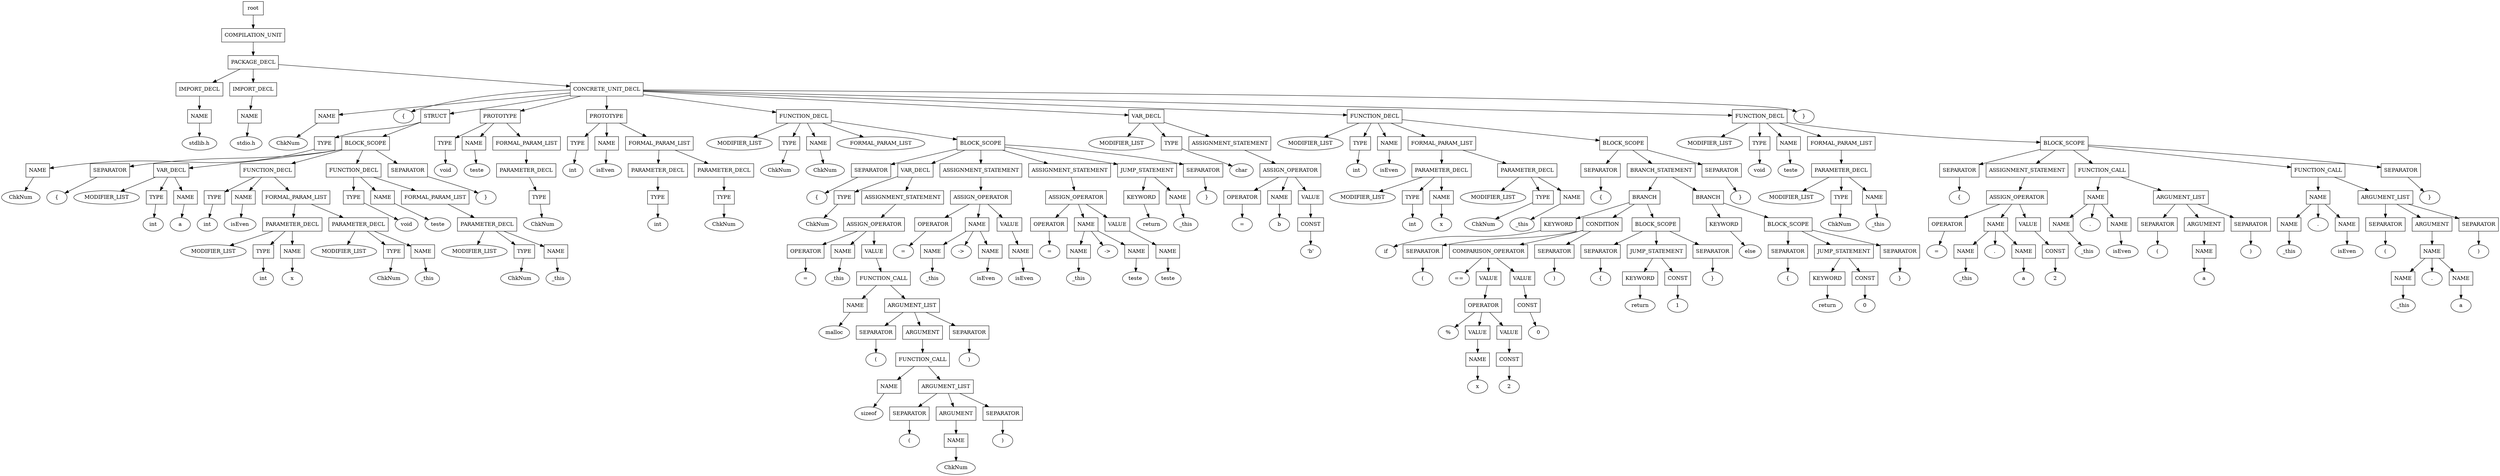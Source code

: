 digraph G {
	splines="TRUE";
	n_0 [label="root", shape="rectangle"]
	n_0 -> n_1
	n_1 [label="COMPILATION_UNIT", shape="rectangle"]
	n_1 -> n_2
	n_2 [label="PACKAGE_DECL", shape="rectangle"]
	n_2 -> n_3
	n_3 [label="IMPORT_DECL", shape="rectangle"]
	n_3 -> n_6
	n_6 [label="NAME", shape="rectangle"]
	n_6 -> n_18
	n_18 [label="stdlib.h", shape="ellipse"]
	n_2 -> n_4
	n_4 [label="IMPORT_DECL", shape="rectangle"]
	n_4 -> n_7
	n_7 [label="NAME", shape="rectangle"]
	n_7 -> n_19
	n_19 [label="stdio.h", shape="ellipse"]
	n_2 -> n_5
	n_5 [label="CONCRETE_UNIT_DECL", shape="rectangle"]
	n_5 -> n_8
	n_8 [label="NAME", shape="rectangle"]
	n_8 -> n_20
	n_20 [label="ChkNum", shape="ellipse"]
	n_5 -> n_9
	n_9 [label="{", shape="ellipse"]
	n_5 -> n_10
	n_10 [label="STRUCT", shape="rectangle"]
	n_10 -> n_21
	n_21 [label="TYPE", shape="rectangle"]
	n_21 -> n_47
	n_47 [label="NAME", shape="rectangle"]
	n_47 -> n_85
	n_85 [label="ChkNum", shape="ellipse"]
	n_10 -> n_22
	n_22 [label="BLOCK_SCOPE", shape="rectangle"]
	n_22 -> n_48
	n_48 [label="SEPARATOR", shape="rectangle"]
	n_48 -> n_86
	n_86 [label="{", shape="ellipse"]
	n_22 -> n_49
	n_49 [label="VAR_DECL", shape="rectangle"]
	n_49 -> n_87
	n_87 [label="MODIFIER_LIST", shape="ellipse"]
	n_49 -> n_88
	n_88 [label="TYPE", shape="rectangle"]
	n_88 -> n_131
	n_131 [label="int", shape="ellipse"]
	n_49 -> n_89
	n_89 [label="NAME", shape="rectangle"]
	n_89 -> n_132
	n_132 [label="a", shape="ellipse"]
	n_22 -> n_50
	n_50 [label="FUNCTION_DECL", shape="rectangle"]
	n_50 -> n_90
	n_90 [label="TYPE", shape="rectangle"]
	n_90 -> n_133
	n_133 [label="int", shape="ellipse"]
	n_50 -> n_91
	n_91 [label="NAME", shape="rectangle"]
	n_91 -> n_134
	n_134 [label="isEven", shape="ellipse"]
	n_50 -> n_92
	n_92 [label="FORMAL_PARAM_LIST", shape="rectangle"]
	n_92 -> n_135
	n_135 [label="PARAMETER_DECL", shape="rectangle"]
	n_135 -> n_182
	n_182 [label="MODIFIER_LIST", shape="ellipse"]
	n_135 -> n_183
	n_183 [label="TYPE", shape="rectangle"]
	n_183 -> n_231
	n_231 [label="int", shape="ellipse"]
	n_135 -> n_184
	n_184 [label="NAME", shape="rectangle"]
	n_184 -> n_232
	n_232 [label="x", shape="ellipse"]
	n_92 -> n_136
	n_136 [label="PARAMETER_DECL", shape="rectangle"]
	n_136 -> n_185
	n_185 [label="MODIFIER_LIST", shape="ellipse"]
	n_136 -> n_186
	n_186 [label="TYPE", shape="rectangle"]
	n_186 -> n_233
	n_233 [label="ChkNum", shape="ellipse"]
	n_136 -> n_187
	n_187 [label="NAME", shape="rectangle"]
	n_187 -> n_234
	n_234 [label="_this", shape="ellipse"]
	n_22 -> n_51
	n_51 [label="FUNCTION_DECL", shape="rectangle"]
	n_51 -> n_93
	n_93 [label="TYPE", shape="rectangle"]
	n_93 -> n_137
	n_137 [label="void", shape="ellipse"]
	n_51 -> n_94
	n_94 [label="NAME", shape="rectangle"]
	n_94 -> n_138
	n_138 [label="teste", shape="ellipse"]
	n_51 -> n_95
	n_95 [label="FORMAL_PARAM_LIST", shape="rectangle"]
	n_95 -> n_139
	n_139 [label="PARAMETER_DECL", shape="rectangle"]
	n_139 -> n_188
	n_188 [label="MODIFIER_LIST", shape="ellipse"]
	n_139 -> n_189
	n_189 [label="TYPE", shape="rectangle"]
	n_189 -> n_235
	n_235 [label="ChkNum", shape="ellipse"]
	n_139 -> n_190
	n_190 [label="NAME", shape="rectangle"]
	n_190 -> n_236
	n_236 [label="_this", shape="ellipse"]
	n_22 -> n_52
	n_52 [label="SEPARATOR", shape="rectangle"]
	n_52 -> n_96
	n_96 [label="}", shape="ellipse"]
	n_5 -> n_11
	n_11 [label="PROTOTYPE", shape="rectangle"]
	n_11 -> n_23
	n_23 [label="TYPE", shape="rectangle"]
	n_23 -> n_53
	n_53 [label="void", shape="ellipse"]
	n_11 -> n_24
	n_24 [label="NAME", shape="rectangle"]
	n_24 -> n_54
	n_54 [label="teste", shape="ellipse"]
	n_11 -> n_25
	n_25 [label="FORMAL_PARAM_LIST", shape="rectangle"]
	n_25 -> n_55
	n_55 [label="PARAMETER_DECL", shape="rectangle"]
	n_55 -> n_97
	n_97 [label="TYPE", shape="rectangle"]
	n_97 -> n_140
	n_140 [label="ChkNum", shape="ellipse"]
	n_5 -> n_12
	n_12 [label="PROTOTYPE", shape="rectangle"]
	n_12 -> n_26
	n_26 [label="TYPE", shape="rectangle"]
	n_26 -> n_56
	n_56 [label="int", shape="ellipse"]
	n_12 -> n_27
	n_27 [label="NAME", shape="rectangle"]
	n_27 -> n_57
	n_57 [label="isEven", shape="ellipse"]
	n_12 -> n_28
	n_28 [label="FORMAL_PARAM_LIST", shape="rectangle"]
	n_28 -> n_58
	n_58 [label="PARAMETER_DECL", shape="rectangle"]
	n_58 -> n_98
	n_98 [label="TYPE", shape="rectangle"]
	n_98 -> n_141
	n_141 [label="int", shape="ellipse"]
	n_28 -> n_59
	n_59 [label="PARAMETER_DECL", shape="rectangle"]
	n_59 -> n_99
	n_99 [label="TYPE", shape="rectangle"]
	n_99 -> n_142
	n_142 [label="ChkNum", shape="ellipse"]
	n_5 -> n_13
	n_13 [label="FUNCTION_DECL", shape="rectangle"]
	n_13 -> n_29
	n_29 [label="MODIFIER_LIST", shape="ellipse"]
	n_13 -> n_30
	n_30 [label="TYPE", shape="rectangle"]
	n_30 -> n_60
	n_60 [label="ChkNum", shape="ellipse"]
	n_13 -> n_31
	n_31 [label="NAME", shape="rectangle"]
	n_31 -> n_61
	n_61 [label="ChkNum", shape="ellipse"]
	n_13 -> n_32
	n_32 [label="FORMAL_PARAM_LIST", shape="ellipse"]
	n_13 -> n_33
	n_33 [label="BLOCK_SCOPE", shape="rectangle"]
	n_33 -> n_62
	n_62 [label="SEPARATOR", shape="rectangle"]
	n_62 -> n_100
	n_100 [label="{", shape="ellipse"]
	n_33 -> n_63
	n_63 [label="VAR_DECL", shape="rectangle"]
	n_63 -> n_101
	n_101 [label="TYPE", shape="rectangle"]
	n_101 -> n_143
	n_143 [label="ChkNum", shape="ellipse"]
	n_63 -> n_102
	n_102 [label="ASSIGNMENT_STATEMENT", shape="rectangle"]
	n_102 -> n_144
	n_144 [label="ASSIGN_OPERATOR", shape="rectangle"]
	n_144 -> n_191
	n_191 [label="OPERATOR", shape="rectangle"]
	n_191 -> n_237
	n_237 [label="=", shape="ellipse"]
	n_144 -> n_192
	n_192 [label="NAME", shape="rectangle"]
	n_192 -> n_238
	n_238 [label="_this", shape="ellipse"]
	n_144 -> n_193
	n_193 [label="VALUE", shape="rectangle"]
	n_193 -> n_239
	n_239 [label="FUNCTION_CALL", shape="rectangle"]
	n_239 -> n_266
	n_266 [label="NAME", shape="rectangle"]
	n_266 -> n_276
	n_276 [label="malloc", shape="ellipse"]
	n_239 -> n_267
	n_267 [label="ARGUMENT_LIST", shape="rectangle"]
	n_267 -> n_277
	n_277 [label="SEPARATOR", shape="rectangle"]
	n_277 -> n_284
	n_284 [label="(", shape="ellipse"]
	n_267 -> n_278
	n_278 [label="ARGUMENT", shape="rectangle"]
	n_278 -> n_285
	n_285 [label="FUNCTION_CALL", shape="rectangle"]
	n_285 -> n_289
	n_289 [label="NAME", shape="rectangle"]
	n_289 -> n_293
	n_293 [label="sizeof", shape="ellipse"]
	n_285 -> n_290
	n_290 [label="ARGUMENT_LIST", shape="rectangle"]
	n_290 -> n_294
	n_294 [label="SEPARATOR", shape="rectangle"]
	n_294 -> n_297
	n_297 [label="(", shape="ellipse"]
	n_290 -> n_295
	n_295 [label="ARGUMENT", shape="rectangle"]
	n_295 -> n_298
	n_298 [label="NAME", shape="rectangle"]
	n_298 -> n_300
	n_300 [label="ChkNum", shape="ellipse"]
	n_290 -> n_296
	n_296 [label="SEPARATOR", shape="rectangle"]
	n_296 -> n_299
	n_299 [label=")", shape="ellipse"]
	n_267 -> n_279
	n_279 [label="SEPARATOR", shape="rectangle"]
	n_279 -> n_286
	n_286 [label=")", shape="ellipse"]
	n_33 -> n_64
	n_64 [label="ASSIGNMENT_STATEMENT", shape="rectangle"]
	n_64 -> n_103
	n_103 [label="ASSIGN_OPERATOR", shape="rectangle"]
	n_103 -> n_145
	n_145 [label="OPERATOR", shape="rectangle"]
	n_145 -> n_194
	n_194 [label="=", shape="ellipse"]
	n_103 -> n_146
	n_146 [label="NAME", shape="rectangle"]
	n_146 -> n_195
	n_195 [label="NAME", shape="rectangle"]
	n_195 -> n_240
	n_240 [label="_this", shape="ellipse"]
	n_146 -> n_196
	n_196 [label="->", shape="ellipse"]
	n_146 -> n_197
	n_197 [label="NAME", shape="rectangle"]
	n_197 -> n_241
	n_241 [label="isEven", shape="ellipse"]
	n_103 -> n_147
	n_147 [label="VALUE", shape="rectangle"]
	n_147 -> n_198
	n_198 [label="NAME", shape="rectangle"]
	n_198 -> n_242
	n_242 [label="isEven", shape="ellipse"]
	n_33 -> n_65
	n_65 [label="ASSIGNMENT_STATEMENT", shape="rectangle"]
	n_65 -> n_104
	n_104 [label="ASSIGN_OPERATOR", shape="rectangle"]
	n_104 -> n_148
	n_148 [label="OPERATOR", shape="rectangle"]
	n_148 -> n_199
	n_199 [label="=", shape="ellipse"]
	n_104 -> n_149
	n_149 [label="NAME", shape="rectangle"]
	n_149 -> n_200
	n_200 [label="NAME", shape="rectangle"]
	n_200 -> n_243
	n_243 [label="_this", shape="ellipse"]
	n_149 -> n_201
	n_201 [label="->", shape="ellipse"]
	n_149 -> n_202
	n_202 [label="NAME", shape="rectangle"]
	n_202 -> n_244
	n_244 [label="teste", shape="ellipse"]
	n_104 -> n_150
	n_150 [label="VALUE", shape="rectangle"]
	n_150 -> n_203
	n_203 [label="NAME", shape="rectangle"]
	n_203 -> n_245
	n_245 [label="teste", shape="ellipse"]
	n_33 -> n_66
	n_66 [label="JUMP_STATEMENT", shape="rectangle"]
	n_66 -> n_105
	n_105 [label="KEYWORD", shape="rectangle"]
	n_105 -> n_151
	n_151 [label="return", shape="ellipse"]
	n_66 -> n_106
	n_106 [label="NAME", shape="rectangle"]
	n_106 -> n_152
	n_152 [label="_this", shape="ellipse"]
	n_33 -> n_67
	n_67 [label="SEPARATOR", shape="rectangle"]
	n_67 -> n_107
	n_107 [label="}", shape="ellipse"]
	n_5 -> n_14
	n_14 [label="VAR_DECL", shape="rectangle"]
	n_14 -> n_34
	n_34 [label="MODIFIER_LIST", shape="ellipse"]
	n_14 -> n_35
	n_35 [label="TYPE", shape="rectangle"]
	n_35 -> n_68
	n_68 [label="char", shape="ellipse"]
	n_14 -> n_36
	n_36 [label="ASSIGNMENT_STATEMENT", shape="rectangle"]
	n_36 -> n_69
	n_69 [label="ASSIGN_OPERATOR", shape="rectangle"]
	n_69 -> n_108
	n_108 [label="OPERATOR", shape="rectangle"]
	n_108 -> n_153
	n_153 [label="=", shape="ellipse"]
	n_69 -> n_109
	n_109 [label="NAME", shape="rectangle"]
	n_109 -> n_154
	n_154 [label="b", shape="ellipse"]
	n_69 -> n_110
	n_110 [label="VALUE", shape="rectangle"]
	n_110 -> n_155
	n_155 [label="CONST", shape="rectangle"]
	n_155 -> n_204
	n_204 [label="'b'", shape="ellipse"]
	n_5 -> n_15
	n_15 [label="FUNCTION_DECL", shape="rectangle"]
	n_15 -> n_37
	n_37 [label="MODIFIER_LIST", shape="ellipse"]
	n_15 -> n_38
	n_38 [label="TYPE", shape="rectangle"]
	n_38 -> n_70
	n_70 [label="int", shape="ellipse"]
	n_15 -> n_39
	n_39 [label="NAME", shape="rectangle"]
	n_39 -> n_71
	n_71 [label="isEven", shape="ellipse"]
	n_15 -> n_40
	n_40 [label="FORMAL_PARAM_LIST", shape="rectangle"]
	n_40 -> n_72
	n_72 [label="PARAMETER_DECL", shape="rectangle"]
	n_72 -> n_111
	n_111 [label="MODIFIER_LIST", shape="ellipse"]
	n_72 -> n_112
	n_112 [label="TYPE", shape="rectangle"]
	n_112 -> n_156
	n_156 [label="int", shape="ellipse"]
	n_72 -> n_113
	n_113 [label="NAME", shape="rectangle"]
	n_113 -> n_157
	n_157 [label="x", shape="ellipse"]
	n_40 -> n_73
	n_73 [label="PARAMETER_DECL", shape="rectangle"]
	n_73 -> n_114
	n_114 [label="MODIFIER_LIST", shape="ellipse"]
	n_73 -> n_115
	n_115 [label="TYPE", shape="rectangle"]
	n_115 -> n_158
	n_158 [label="ChkNum", shape="ellipse"]
	n_73 -> n_116
	n_116 [label="NAME", shape="rectangle"]
	n_116 -> n_159
	n_159 [label="_this", shape="ellipse"]
	n_15 -> n_41
	n_41 [label="BLOCK_SCOPE", shape="rectangle"]
	n_41 -> n_74
	n_74 [label="SEPARATOR", shape="rectangle"]
	n_74 -> n_117
	n_117 [label="{", shape="ellipse"]
	n_41 -> n_75
	n_75 [label="BRANCH_STATEMENT", shape="rectangle"]
	n_75 -> n_118
	n_118 [label="BRANCH", shape="rectangle"]
	n_118 -> n_160
	n_160 [label="KEYWORD", shape="rectangle"]
	n_160 -> n_205
	n_205 [label="if", shape="ellipse"]
	n_118 -> n_161
	n_161 [label="CONDITION", shape="rectangle"]
	n_161 -> n_206
	n_206 [label="SEPARATOR", shape="rectangle"]
	n_206 -> n_246
	n_246 [label="(", shape="ellipse"]
	n_161 -> n_207
	n_207 [label="COMPARISON_OPERATOR", shape="rectangle"]
	n_207 -> n_247
	n_247 [label="==", shape="ellipse"]
	n_207 -> n_248
	n_248 [label="VALUE", shape="rectangle"]
	n_248 -> n_268
	n_268 [label="OPERATOR", shape="rectangle"]
	n_268 -> n_280
	n_280 [label="%", shape="ellipse"]
	n_268 -> n_281
	n_281 [label="VALUE", shape="rectangle"]
	n_281 -> n_287
	n_287 [label="NAME", shape="rectangle"]
	n_287 -> n_291
	n_291 [label="x", shape="ellipse"]
	n_268 -> n_282
	n_282 [label="VALUE", shape="rectangle"]
	n_282 -> n_288
	n_288 [label="CONST", shape="rectangle"]
	n_288 -> n_292
	n_292 [label="2", shape="ellipse"]
	n_207 -> n_249
	n_249 [label="VALUE", shape="rectangle"]
	n_249 -> n_269
	n_269 [label="CONST", shape="rectangle"]
	n_269 -> n_283
	n_283 [label="0", shape="ellipse"]
	n_161 -> n_208
	n_208 [label="SEPARATOR", shape="rectangle"]
	n_208 -> n_250
	n_250 [label=")", shape="ellipse"]
	n_118 -> n_162
	n_162 [label="BLOCK_SCOPE", shape="rectangle"]
	n_162 -> n_209
	n_209 [label="SEPARATOR", shape="rectangle"]
	n_209 -> n_251
	n_251 [label="{", shape="ellipse"]
	n_162 -> n_210
	n_210 [label="JUMP_STATEMENT", shape="rectangle"]
	n_210 -> n_252
	n_252 [label="KEYWORD", shape="rectangle"]
	n_252 -> n_270
	n_270 [label="return", shape="ellipse"]
	n_210 -> n_253
	n_253 [label="CONST", shape="rectangle"]
	n_253 -> n_271
	n_271 [label="1", shape="ellipse"]
	n_162 -> n_211
	n_211 [label="SEPARATOR", shape="rectangle"]
	n_211 -> n_254
	n_254 [label="}", shape="ellipse"]
	n_75 -> n_119
	n_119 [label="BRANCH", shape="rectangle"]
	n_119 -> n_163
	n_163 [label="KEYWORD", shape="rectangle"]
	n_163 -> n_212
	n_212 [label="else", shape="ellipse"]
	n_119 -> n_164
	n_164 [label="BLOCK_SCOPE", shape="rectangle"]
	n_164 -> n_213
	n_213 [label="SEPARATOR", shape="rectangle"]
	n_213 -> n_255
	n_255 [label="{", shape="ellipse"]
	n_164 -> n_214
	n_214 [label="JUMP_STATEMENT", shape="rectangle"]
	n_214 -> n_256
	n_256 [label="KEYWORD", shape="rectangle"]
	n_256 -> n_272
	n_272 [label="return", shape="ellipse"]
	n_214 -> n_257
	n_257 [label="CONST", shape="rectangle"]
	n_257 -> n_273
	n_273 [label="0", shape="ellipse"]
	n_164 -> n_215
	n_215 [label="SEPARATOR", shape="rectangle"]
	n_215 -> n_258
	n_258 [label="}", shape="ellipse"]
	n_41 -> n_76
	n_76 [label="SEPARATOR", shape="rectangle"]
	n_76 -> n_120
	n_120 [label="}", shape="ellipse"]
	n_5 -> n_16
	n_16 [label="FUNCTION_DECL", shape="rectangle"]
	n_16 -> n_42
	n_42 [label="MODIFIER_LIST", shape="ellipse"]
	n_16 -> n_43
	n_43 [label="TYPE", shape="rectangle"]
	n_43 -> n_77
	n_77 [label="void", shape="ellipse"]
	n_16 -> n_44
	n_44 [label="NAME", shape="rectangle"]
	n_44 -> n_78
	n_78 [label="teste", shape="ellipse"]
	n_16 -> n_45
	n_45 [label="FORMAL_PARAM_LIST", shape="rectangle"]
	n_45 -> n_79
	n_79 [label="PARAMETER_DECL", shape="rectangle"]
	n_79 -> n_121
	n_121 [label="MODIFIER_LIST", shape="ellipse"]
	n_79 -> n_122
	n_122 [label="TYPE", shape="rectangle"]
	n_122 -> n_165
	n_165 [label="ChkNum", shape="ellipse"]
	n_79 -> n_123
	n_123 [label="NAME", shape="rectangle"]
	n_123 -> n_166
	n_166 [label="_this", shape="ellipse"]
	n_16 -> n_46
	n_46 [label="BLOCK_SCOPE", shape="rectangle"]
	n_46 -> n_80
	n_80 [label="SEPARATOR", shape="rectangle"]
	n_80 -> n_124
	n_124 [label="{", shape="ellipse"]
	n_46 -> n_81
	n_81 [label="ASSIGNMENT_STATEMENT", shape="rectangle"]
	n_81 -> n_125
	n_125 [label="ASSIGN_OPERATOR", shape="rectangle"]
	n_125 -> n_167
	n_167 [label="OPERATOR", shape="rectangle"]
	n_167 -> n_216
	n_216 [label="=", shape="ellipse"]
	n_125 -> n_168
	n_168 [label="NAME", shape="rectangle"]
	n_168 -> n_217
	n_217 [label="NAME", shape="rectangle"]
	n_217 -> n_259
	n_259 [label="_this", shape="ellipse"]
	n_168 -> n_218
	n_218 [label=".", shape="ellipse"]
	n_168 -> n_219
	n_219 [label="NAME", shape="rectangle"]
	n_219 -> n_260
	n_260 [label="a", shape="ellipse"]
	n_125 -> n_169
	n_169 [label="VALUE", shape="rectangle"]
	n_169 -> n_220
	n_220 [label="CONST", shape="rectangle"]
	n_220 -> n_261
	n_261 [label="2", shape="ellipse"]
	n_46 -> n_82
	n_82 [label="FUNCTION_CALL", shape="rectangle"]
	n_82 -> n_126
	n_126 [label="NAME", shape="rectangle"]
	n_126 -> n_170
	n_170 [label="NAME", shape="rectangle"]
	n_170 -> n_221
	n_221 [label="_this", shape="ellipse"]
	n_126 -> n_171
	n_171 [label=".", shape="ellipse"]
	n_126 -> n_172
	n_172 [label="NAME", shape="rectangle"]
	n_172 -> n_222
	n_222 [label="isEven", shape="ellipse"]
	n_82 -> n_127
	n_127 [label="ARGUMENT_LIST", shape="rectangle"]
	n_127 -> n_173
	n_173 [label="SEPARATOR", shape="rectangle"]
	n_173 -> n_223
	n_223 [label="(", shape="ellipse"]
	n_127 -> n_174
	n_174 [label="ARGUMENT", shape="rectangle"]
	n_174 -> n_224
	n_224 [label="NAME", shape="rectangle"]
	n_224 -> n_262
	n_262 [label="a", shape="ellipse"]
	n_127 -> n_175
	n_175 [label="SEPARATOR", shape="rectangle"]
	n_175 -> n_225
	n_225 [label=")", shape="ellipse"]
	n_46 -> n_83
	n_83 [label="FUNCTION_CALL", shape="rectangle"]
	n_83 -> n_128
	n_128 [label="NAME", shape="rectangle"]
	n_128 -> n_176
	n_176 [label="NAME", shape="rectangle"]
	n_176 -> n_226
	n_226 [label="_this", shape="ellipse"]
	n_128 -> n_177
	n_177 [label=".", shape="ellipse"]
	n_128 -> n_178
	n_178 [label="NAME", shape="rectangle"]
	n_178 -> n_227
	n_227 [label="isEven", shape="ellipse"]
	n_83 -> n_129
	n_129 [label="ARGUMENT_LIST", shape="rectangle"]
	n_129 -> n_179
	n_179 [label="SEPARATOR", shape="rectangle"]
	n_179 -> n_228
	n_228 [label="(", shape="ellipse"]
	n_129 -> n_180
	n_180 [label="ARGUMENT", shape="rectangle"]
	n_180 -> n_229
	n_229 [label="NAME", shape="rectangle"]
	n_229 -> n_263
	n_263 [label="NAME", shape="rectangle"]
	n_263 -> n_274
	n_274 [label="_this", shape="ellipse"]
	n_229 -> n_264
	n_264 [label=".", shape="ellipse"]
	n_229 -> n_265
	n_265 [label="NAME", shape="rectangle"]
	n_265 -> n_275
	n_275 [label="a", shape="ellipse"]
	n_129 -> n_181
	n_181 [label="SEPARATOR", shape="rectangle"]
	n_181 -> n_230
	n_230 [label=")", shape="ellipse"]
	n_46 -> n_84
	n_84 [label="SEPARATOR", shape="rectangle"]
	n_84 -> n_130
	n_130 [label="}", shape="ellipse"]
	n_5 -> n_17
	n_17 [label="}", shape="ellipse"]
}